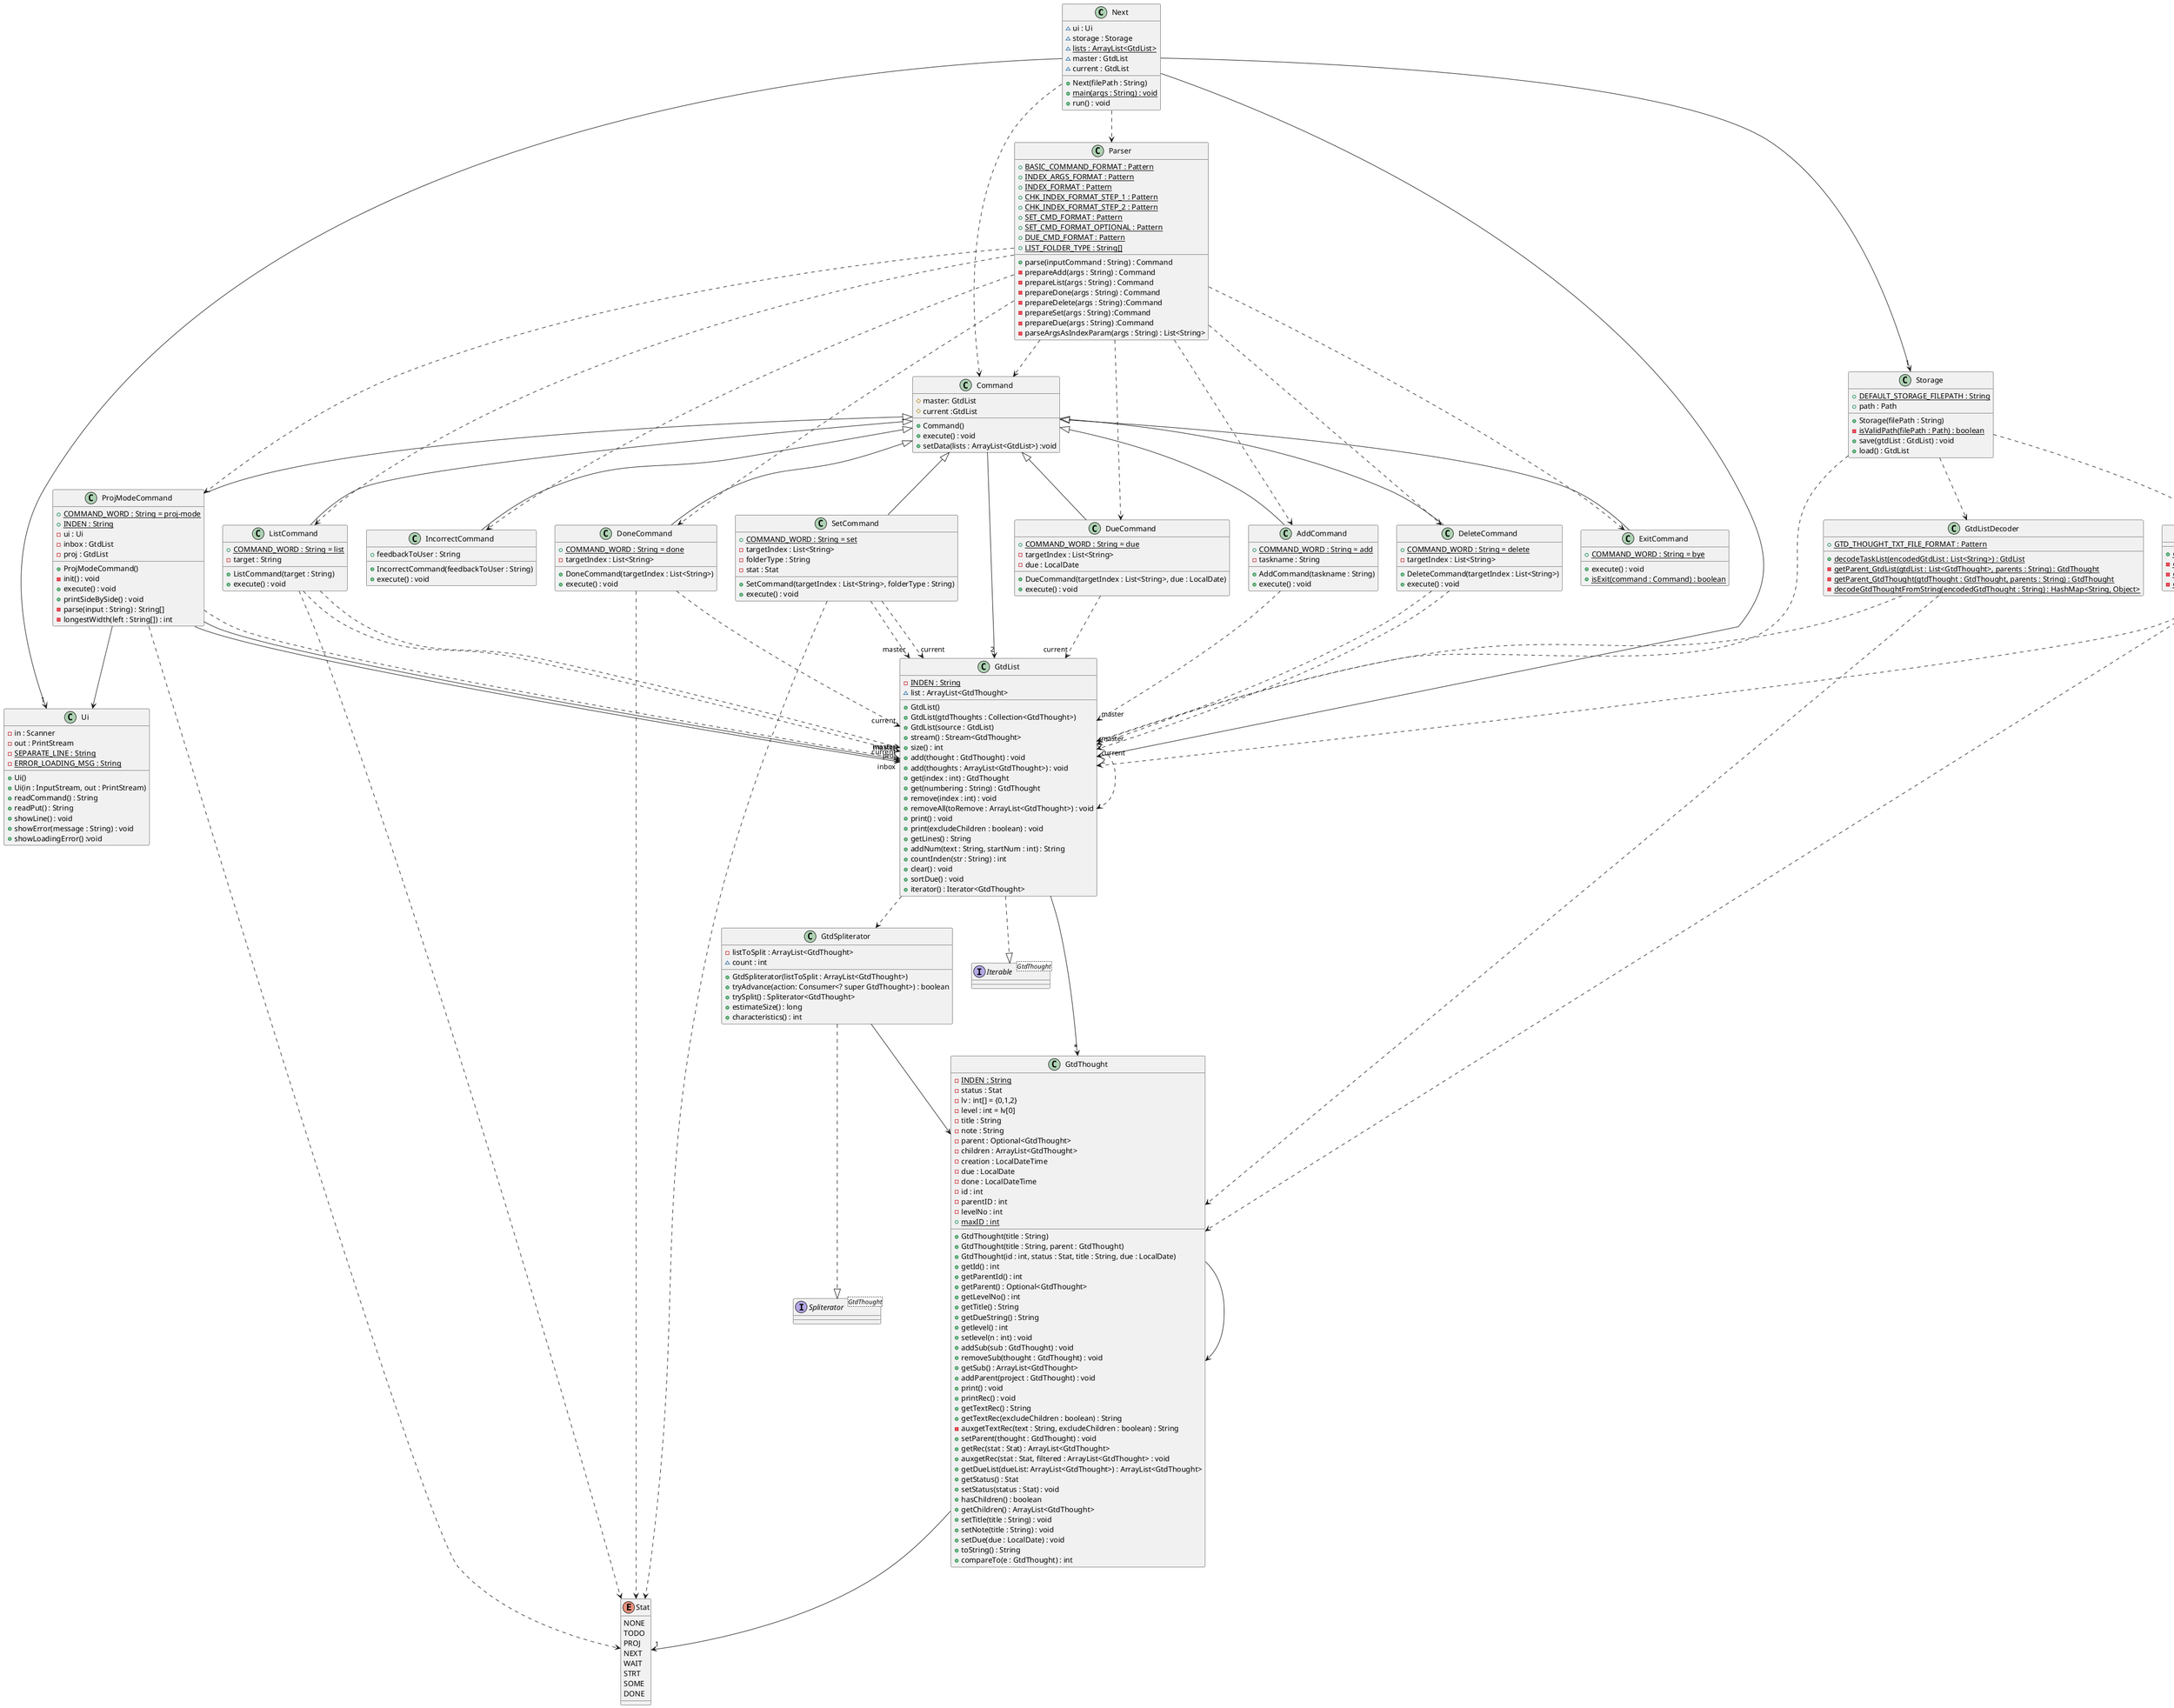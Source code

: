 @startuml
class Next {
    ~ui : Ui
    ~storage : Storage
    ~{static} lists : ArrayList<GtdList>
    ~master : GtdList
    ~current : GtdList

    +Next(filePath : String)
    +{static} main(args : String) : void
    +run() : void
}
class Storage {
    +{static} DEFAULT_STORAGE_FILEPATH : String
    +path : Path

    +Storage(filePath : String)
    -{static} isValidPath(filePath : Path) : boolean
    +save(gtdList : GtdList) : void
    +load() : GtdList
}
class Ui {
    -in : Scanner
    -out : PrintStream
    -{static} SEPARATE_LINE : String
    -{static} ERROR_LOADING_MSG : String

    +Ui()
    +Ui(in : InputStream, out : PrintStream)
    +readCommand() : String
    +readPut() : String
    +showLine() : void
    +showError(message : String) : void
    +showLoadingError() :void
}

class Parser {
    +{static} BASIC_COMMAND_FORMAT : Pattern
    +{static} INDEX_ARGS_FORMAT : Pattern
    +{static} INDEX_FORMAT : Pattern
    +{static} CHK_INDEX_FORMAT_STEP_1 : Pattern
    +{static} CHK_INDEX_FORMAT_STEP_2 : Pattern
    +{static} SET_CMD_FORMAT : Pattern
    +{static} SET_CMD_FORMAT_OPTIONAL : Pattern
    +{static} DUE_CMD_FORMAT : Pattern
    +{static} LIST_FOLDER_TYPE : String[]

    +parse(inputCommand : String) : Command
    -prepareAdd(args : String) : Command
    -prepareList(args : String) : Command
    -prepareDone(args : String) : Command
    -prepareDelete(args : String) :Command
    -prepareSet(args : String) :Command
    -prepareDue(args : String) :Command
    -parseArgsAsIndexParam(args : String) : List<String>
}
class Command {
    #master: GtdList
    #current :GtdList

    +Command()
    +execute() : void
    +setData(lists : ArrayList<GtdList>) :void
}
class AddCommand {
    +{static} COMMAND_WORD : String = add
    -taskname : String

    +AddCommand(taskname : String)
    +execute() : void
}
class DeleteCommand {
    +{static} COMMAND_WORD : String = delete
    -targetIndex : List<String>

    +DeleteCommand(targetIndex : List<String>)
    +execute() : void
}
class DoneCommand {
     +{static} COMMAND_WORD : String = done
     -targetIndex : List<String>

     +DoneCommand(targetIndex : List<String>)
     +execute() : void
}
class ExitCommand {
     +{static} COMMAND_WORD : String = bye

     +execute() : void
     +{static} isExit(command : Command) : boolean
}
class IncorrectCommand {
    +feedbackToUser : String

    +IncorrectCommand(feedbackToUser : String)
    +execute() : void
}
class ListCommand {
    +{static} COMMAND_WORD : String = list
    -target : String

    +ListCommand(target : String)
    +execute() : void
}
class ProjModeCommand {
    +{static} COMMAND_WORD : String = proj-mode
    +{static} INDEN : String
    -ui : Ui
    -inbox : GtdList
    -proj : GtdList

    +ProjModeCommand()
    -init() : void
    +execute() : void
    +printSideBySide() : void
    -parse(input : String) : String[]
    -longestWidth(left : String[]) : int
}
class SetCommand {
    +{static} COMMAND_WORD : String = set
    -targetIndex : List<String>
    -folderType : String
    -stat : Stat

    +SetCommand(targetIndex : List<String>, folderType : String)
    +execute() : void
}

class DueCommand {
    +{static} COMMAND_WORD : String = due
    -targetIndex : List<String>
    -due : LocalDate

    +DueCommand(targetIndex : List<String>, due : LocalDate)
    +execute() : void
}

class GtdListDecoder {
    +{static} GTD_THOUGHT_TXT_FILE_FORMAT : Pattern

    +{static} decodeTaskList(encodedGtdList : List<String>) : GtdList
    -{static} getParent_GtdList(gtdList : List<GtdThought>, parents : String) : GtdThought
    -{static} getParent_GtdThought(gtdThought : GtdThought, parents : String) : GtdThought
    -{static} decodeGtdThoughtFromString(encodedGtdThought : String) : HashMap<String, Object>
}
class GtdListEncoder {
    +{static} encodeGtdList(toSave : GtdList) : List<String>
    -{static} encodeGtdThought(toSave : GtdThought) : List<String>
    -{static} getParents(gtdThought : GtdThought) : String
    -{static} encodeGtdThoughtToString(gtdThought : GtdThought) : String
}

GtdListDecoder ..> GtdList
GtdListEncoder ..> GtdList
GtdListDecoder ..> GtdThought
GtdListEncoder ..> GtdThought
Storage ..> GtdListEncoder
Storage ..> GtdListDecoder
Storage ..> GtdList

class GtdList {
    -{static} INDEN : String
    ~list : ArrayList<GtdThought>

    +GtdList()
    +GtdList(gtdThoughts : Collection<GtdThought>)
    +GtdList(source : GtdList)
    +stream() : Stream<GtdThought>
    +size() : int
    +add(thought : GtdThought) : void
    +add(thoughts : ArrayList<GtdThought>) : void
    +get(index : int) : GtdThought
    +get(numbering : String) : GtdThought
    +remove(index : int) : void
    +removeAll(toRemove : ArrayList<GtdThought>) : void
    +print() : void
    +print(excludeChildren : boolean) : void
    +getLines() : String
    +addNum(text : String, startNum : int) : String
    +countInden(str : String) : int
    +clear() : void
    +sortDue() : void
    +iterator() : Iterator<GtdThought>
}
interface Iterable<GtdThought>
GtdList ..|> Iterable
GtdList --> "*" GtdThought
GtdList ..> GtdList

class GtdThought {
    -{static} INDEN : String
    -status : Stat
    -lv : int[] = {0,1,2}
    -level : int = lv[0]
    -title : String
    -note : String
    -parent : Optional<GtdThought>
    -children : ArrayList<GtdThought>
    -creation : LocalDateTime
    -due : LocalDate
    -done : LocalDateTime
    -id : int
    -parentID : int
    -levelNo : int
    +{static} maxID : int

    +GtdThought(title : String)
    +GtdThought(title : String, parent : GtdThought)
    +GtdThought(id : int, status : Stat, title : String, due : LocalDate)
    +getId() : int
    +getParentId() : int
    +getParent() : Optional<GtdThought>
    +getLevelNo() : int
    +getTitle() : String
    +getDueString() : String
    +getlevel() : int
    +setlevel(n : int) : void
    +addSub(sub : GtdThought) : void
    +removeSub(thought : GtdThought) : void
    +getSub() : ArrayList<GtdThought>
    +addParent(project : GtdThought) : void
    +print() : void
    +printRec() : void
    +getTextRec() : String
    +getTextRec(excludeChildren : boolean) : String
    -auxgetTextRec(text : String, excludeChildren : boolean) : String
    +setParent(thought : GtdThought) : void
    +getRec(stat : Stat) : ArrayList<GtdThought>
    +auxgetRec(stat : Stat, filtered : ArrayList<GtdThought> : void
    +getDueList(dueList: ArrayList<GtdThought>) : ArrayList<GtdThought>
    +getStatus() : Stat
    +setStatus(status : Stat) : void
    +hasChildren() : boolean
    +getChildren() : ArrayList<GtdThought>
    +setTitle(title : String) : void
    +setNote(title : String) : void
    +setDue(due : LocalDate) : void
    +toString() : String
    +compareTo(e : GtdThought) : int
}
GtdThought --> GtdThought
GtdThought --> "1" Stat

class GtdSpliterator{
    -listToSplit : ArrayList<GtdThought>
    ~count : int

    +GtdSpliterator(listToSplit : ArrayList<GtdThought>)
    +tryAdvance(action: Consumer<? super GtdThought>) : boolean
    +trySplit() : Spliterator<GtdThought>
    +estimateSize() : long
    +characteristics() : int
}
interface Spliterator<GtdThought>

GtdSpliterator ..|> Spliterator
GtdSpliterator --> GtdThought
GtdList ..> GtdSpliterator
enum Stat{
    NONE
    TODO
    PROJ
    NEXT
    WAIT
    STRT
    SOME
    DONE
}

Next --> "1" Ui
Next --> "1" Storage
Next --> "2" GtdList
Next ..> Command
Next ..> Parser

Command --> "2" GtdList

AddCommand ..> "master" GtdList
'AddCommand ..> GtdThought

DeleteCommand ..> "master" GtdList
DeleteCommand ..> "current" GtdList
'DeleteCommand ..> GtdThought

DoneCommand ..> "current" GtdList
'DoneCommand ..> GtdThought
DoneCommand ..> Stat

ListCommand ..> Stat
ListCommand ..> "master" GtdList
ListCommand ..> "current" GtdList

ProjModeCommand --> "inbox" GtdList
ProjModeCommand --> "proj" GtdList
ProjModeCommand ..> "master" GtdList
ProjModeCommand --> Ui
'ProjModeCommand ..> GtdThought
ProjModeCommand ..> Stat

SetCommand ..> Stat
SetCommand ..> "master" GtdList
SetCommand ..> "current" GtdList
'SetCommand ..> GtdThought

DueCommand ..> "current" GtdList
'DueCommand ..> GtdThought

Parser ..> Command
Parser ..> AddCommand
Parser ..> DeleteCommand
Parser ..> DoneCommand
Parser ..> DueCommand
Parser ..> ListCommand
Parser ..> ProjModeCommand
Parser ..> ExitCommand
Parser ..> IncorrectCommand





Command <|-- AddCommand
Command <|-- DeleteCommand
Command <|-- DoneCommand
Command <|-- ListCommand
Command <|-- ProjModeCommand
Command <|-- SetCommand
Command <|-- DueCommand
Command <|-- ExitCommand
Command <|-- IncorrectCommand



@enduml